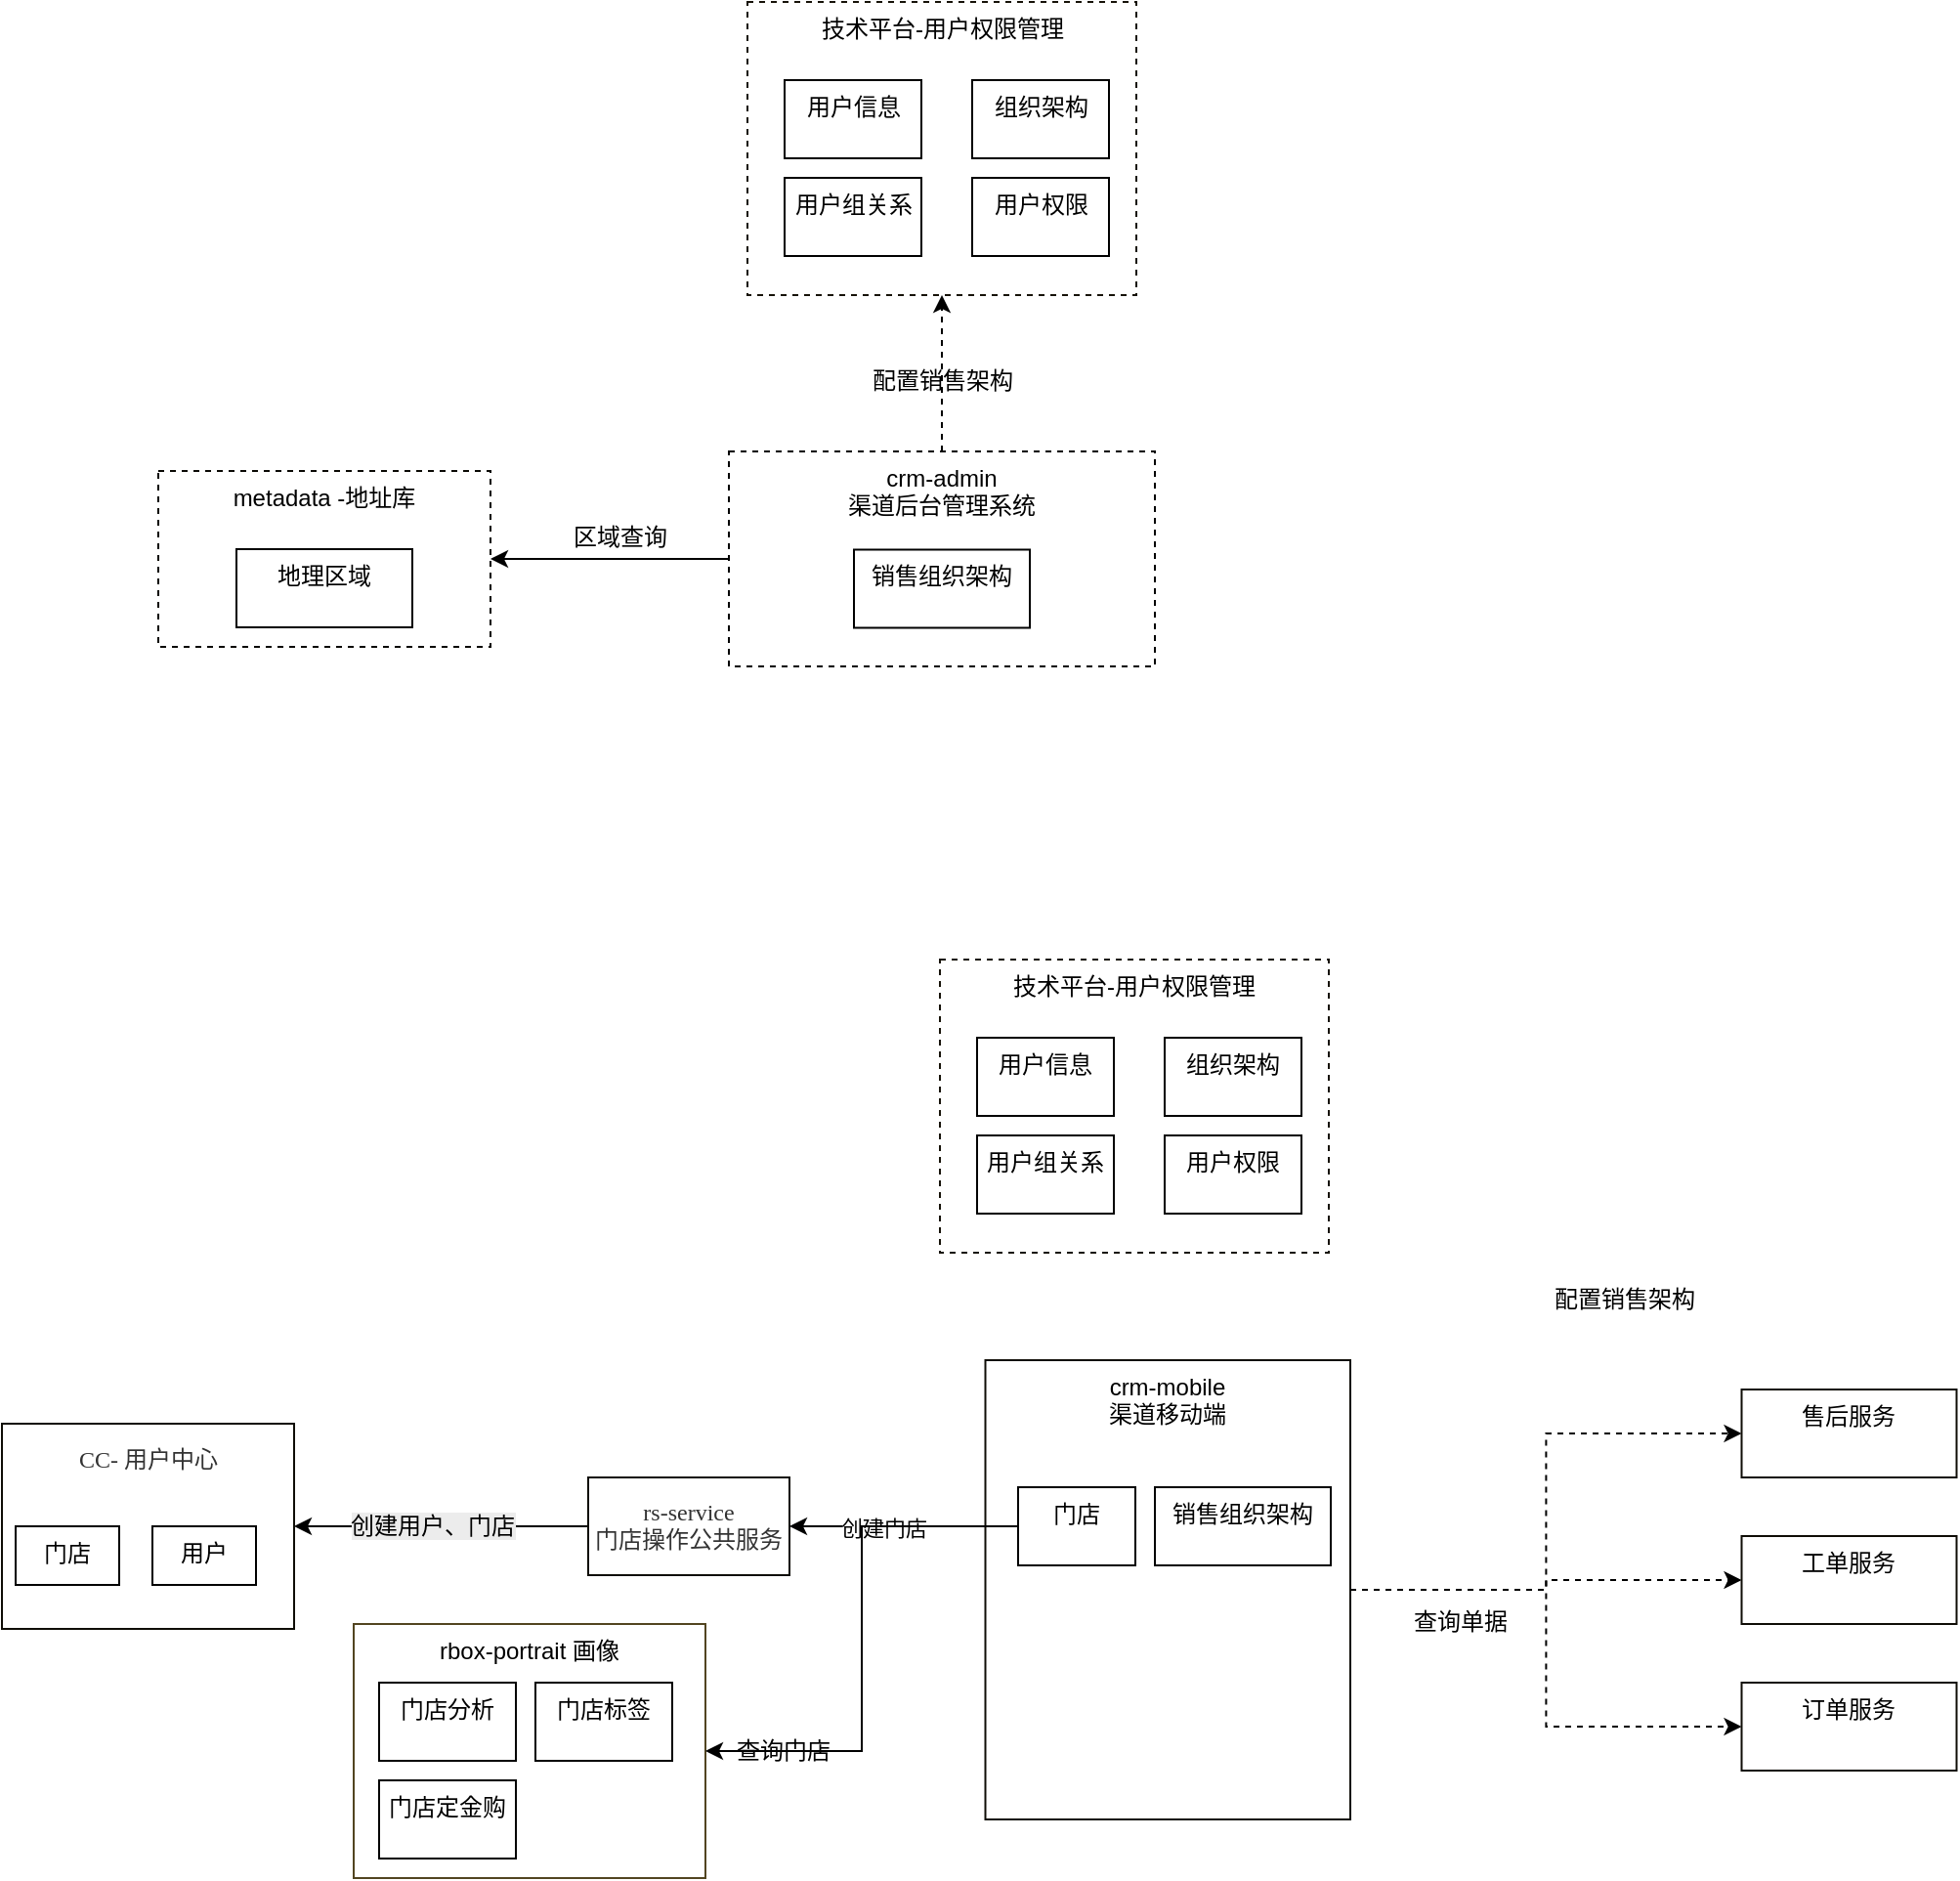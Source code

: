 <mxfile version="28.1.0">
  <diagram name="第 1 页" id="mgR1tlyyxq-HVjeuMNXy">
    <mxGraphModel dx="1038" dy="828" grid="1" gridSize="10" guides="1" tooltips="1" connect="1" arrows="1" fold="1" page="1" pageScale="1" pageWidth="827" pageHeight="1169" math="0" shadow="0">
      <root>
        <mxCell id="0" />
        <mxCell id="1" parent="0" />
        <mxCell id="X2_W-pZDhPTLX9-f0x4O-12" style="edgeStyle=orthogonalEdgeStyle;rounded=0;orthogonalLoop=1;jettySize=auto;html=1;entryX=0.5;entryY=1;entryDx=0;entryDy=0;strokeColor=#000000;align=center;verticalAlign=top;fontFamily=Helvetica;fontSize=12;fontColor=default;labelBackgroundColor=none;endArrow=classic;fillColor=none;dashed=1;pointerEvents=0;gradientColor=none;" parent="1" source="X2_W-pZDhPTLX9-f0x4O-2" target="X2_W-pZDhPTLX9-f0x4O-4" edge="1">
          <mxGeometry relative="1" as="geometry" />
        </mxCell>
        <mxCell id="X2_W-pZDhPTLX9-f0x4O-13" value="配置销售架构" style="edgeLabel;html=1;align=center;verticalAlign=top;resizable=0;points=[];rounded=0;strokeColor=#EBC75E;fontFamily=Helvetica;fontSize=12;fontColor=default;labelBackgroundColor=none;fillColor=none;pointerEvents=0;gradientColor=none;" parent="X2_W-pZDhPTLX9-f0x4O-12" vertex="1" connectable="0">
          <mxGeometry x="-0.092" y="2" relative="1" as="geometry">
            <mxPoint x="2" y="-14" as="offset" />
          </mxGeometry>
        </mxCell>
        <mxCell id="X2_W-pZDhPTLX9-f0x4O-30" style="edgeStyle=orthogonalEdgeStyle;rounded=0;orthogonalLoop=1;jettySize=auto;html=1;entryX=1;entryY=0.5;entryDx=0;entryDy=0;strokeColor=#000000;align=center;verticalAlign=top;fontFamily=Helvetica;fontSize=12;fontColor=default;labelBackgroundColor=none;endArrow=classic;fillColor=none;pointerEvents=0;gradientColor=none;" parent="1" source="X2_W-pZDhPTLX9-f0x4O-2" target="X2_W-pZDhPTLX9-f0x4O-28" edge="1">
          <mxGeometry relative="1" as="geometry" />
        </mxCell>
        <mxCell id="X2_W-pZDhPTLX9-f0x4O-31" value="区域查询" style="edgeLabel;html=1;align=center;verticalAlign=top;resizable=0;points=[];rounded=0;strokeColor=#EBC75E;fontFamily=Helvetica;fontSize=12;fontColor=default;labelBackgroundColor=none;fillColor=none;pointerEvents=0;gradientColor=none;" parent="X2_W-pZDhPTLX9-f0x4O-30" vertex="1" connectable="0">
          <mxGeometry x="-0.135" y="3" relative="1" as="geometry">
            <mxPoint x="-3" y="-28" as="offset" />
          </mxGeometry>
        </mxCell>
        <mxCell id="X2_W-pZDhPTLX9-f0x4O-2" value="crm-admin &lt;br&gt;渠道后台管理系统" style="rounded=0;whiteSpace=wrap;html=1;labelBackgroundColor=none;fillColor=none;strokeColor=default;align=center;verticalAlign=top;fontFamily=Helvetica;fontSize=12;fontColor=default;dashed=1;pointerEvents=0;gradientColor=none;" parent="1" vertex="1">
          <mxGeometry x="442" y="320" width="218" height="110" as="geometry" />
        </mxCell>
        <mxCell id="LwIIjkbttN6UYG1uhB5L-2" value="" style="group;pointerEvents=0;align=center;verticalAlign=top;fontFamily=Helvetica;fontSize=12;fontColor=default;fillColor=none;gradientColor=none;" vertex="1" connectable="0" parent="1">
          <mxGeometry x="451.5" y="90" width="199" height="150" as="geometry" />
        </mxCell>
        <mxCell id="X2_W-pZDhPTLX9-f0x4O-4" value="技术平台-用户权限管理" style="rounded=0;whiteSpace=wrap;html=1;labelBackgroundColor=none;fillColor=none;strokeColor=#171309;verticalAlign=top;dashed=1;pointerEvents=0;align=center;fontFamily=Helvetica;fontSize=12;fontColor=default;gradientColor=none;" parent="LwIIjkbttN6UYG1uhB5L-2" vertex="1">
          <mxGeometry width="199" height="150" as="geometry" />
        </mxCell>
        <mxCell id="X2_W-pZDhPTLX9-f0x4O-19" value="用户信息" style="rounded=0;whiteSpace=wrap;html=1;pointerEvents=0;align=center;verticalAlign=top;fontFamily=Helvetica;fontSize=12;fontColor=default;fillColor=none;gradientColor=none;" parent="LwIIjkbttN6UYG1uhB5L-2" vertex="1">
          <mxGeometry x="19" y="40" width="70" height="40" as="geometry" />
        </mxCell>
        <mxCell id="X2_W-pZDhPTLX9-f0x4O-20" value="组织架构" style="rounded=0;whiteSpace=wrap;html=1;pointerEvents=0;align=center;verticalAlign=top;fontFamily=Helvetica;fontSize=12;fontColor=default;fillColor=none;gradientColor=none;" parent="LwIIjkbttN6UYG1uhB5L-2" vertex="1">
          <mxGeometry x="115" y="40" width="70" height="40" as="geometry" />
        </mxCell>
        <mxCell id="X2_W-pZDhPTLX9-f0x4O-21" value="用户组关系" style="rounded=0;whiteSpace=wrap;html=1;pointerEvents=0;align=center;verticalAlign=top;fontFamily=Helvetica;fontSize=12;fontColor=default;fillColor=none;gradientColor=none;" parent="LwIIjkbttN6UYG1uhB5L-2" vertex="1">
          <mxGeometry x="19" y="90" width="70" height="40" as="geometry" />
        </mxCell>
        <mxCell id="LwIIjkbttN6UYG1uhB5L-1" value="用户权限" style="rounded=0;whiteSpace=wrap;html=1;pointerEvents=0;align=center;verticalAlign=top;fontFamily=Helvetica;fontSize=12;fontColor=default;fillColor=none;gradientColor=none;" vertex="1" parent="LwIIjkbttN6UYG1uhB5L-2">
          <mxGeometry x="115" y="90" width="70" height="40" as="geometry" />
        </mxCell>
        <mxCell id="LwIIjkbttN6UYG1uhB5L-9" value="销售组织架构" style="rounded=0;whiteSpace=wrap;html=1;pointerEvents=0;align=center;verticalAlign=top;fontFamily=Helvetica;fontSize=12;fontColor=default;fillColor=none;gradientColor=none;" vertex="1" parent="1">
          <mxGeometry x="506" y="370.25" width="90" height="40" as="geometry" />
        </mxCell>
        <mxCell id="LwIIjkbttN6UYG1uhB5L-19" value="" style="group;pointerEvents=0;align=center;verticalAlign=top;fontFamily=Helvetica;fontSize=12;fontColor=default;fillColor=none;gradientColor=none;" vertex="1" connectable="0" parent="1">
          <mxGeometry x="150" y="330" width="170" height="90" as="geometry" />
        </mxCell>
        <mxCell id="X2_W-pZDhPTLX9-f0x4O-28" value="metadata -地址库" style="rounded=0;whiteSpace=wrap;html=1;strokeColor=#0A0904;align=center;verticalAlign=top;fontFamily=Helvetica;fontSize=12;fontColor=default;labelBackgroundColor=none;fillColor=none;pointerEvents=0;gradientColor=none;dashed=1;" parent="LwIIjkbttN6UYG1uhB5L-19" vertex="1">
          <mxGeometry width="170" height="90" as="geometry" />
        </mxCell>
        <mxCell id="LwIIjkbttN6UYG1uhB5L-18" value="地理区域" style="rounded=0;whiteSpace=wrap;html=1;pointerEvents=0;align=center;verticalAlign=top;fontFamily=Helvetica;fontSize=12;fontColor=default;fillColor=none;gradientColor=none;" vertex="1" parent="LwIIjkbttN6UYG1uhB5L-19">
          <mxGeometry x="40" y="40" width="90" height="40" as="geometry" />
        </mxCell>
        <mxCell id="LwIIjkbttN6UYG1uhB5L-56" style="edgeStyle=orthogonalEdgeStyle;rounded=0;orthogonalLoop=1;jettySize=auto;html=1;entryX=0;entryY=0.5;entryDx=0;entryDy=0;strokeColor=#000000;align=center;verticalAlign=top;fontFamily=Helvetica;fontSize=12;fontColor=default;labelBackgroundColor=none;endArrow=classic;fillColor=none;pointerEvents=0;gradientColor=none;dashed=1;" edge="1" parent="1" source="LwIIjkbttN6UYG1uhB5L-60" target="LwIIjkbttN6UYG1uhB5L-65">
          <mxGeometry relative="1" as="geometry" />
        </mxCell>
        <mxCell id="LwIIjkbttN6UYG1uhB5L-57" style="edgeStyle=orthogonalEdgeStyle;rounded=0;orthogonalLoop=1;jettySize=auto;html=1;strokeColor=#000000;align=center;verticalAlign=top;fontFamily=Helvetica;fontSize=12;fontColor=default;labelBackgroundColor=none;endArrow=classic;fillColor=none;pointerEvents=0;gradientColor=none;dashed=1;" edge="1" parent="1" source="LwIIjkbttN6UYG1uhB5L-60" target="LwIIjkbttN6UYG1uhB5L-66">
          <mxGeometry relative="1" as="geometry" />
        </mxCell>
        <mxCell id="LwIIjkbttN6UYG1uhB5L-58" style="edgeStyle=orthogonalEdgeStyle;rounded=0;orthogonalLoop=1;jettySize=auto;html=1;entryX=0;entryY=0.5;entryDx=0;entryDy=0;strokeColor=#000000;align=center;verticalAlign=top;fontFamily=Helvetica;fontSize=12;fontColor=default;labelBackgroundColor=none;endArrow=classic;fillColor=none;pointerEvents=0;gradientColor=none;dashed=1;" edge="1" parent="1" source="LwIIjkbttN6UYG1uhB5L-60" target="LwIIjkbttN6UYG1uhB5L-67">
          <mxGeometry relative="1" as="geometry" />
        </mxCell>
        <mxCell id="LwIIjkbttN6UYG1uhB5L-59" value="查询单据" style="edgeLabel;html=1;align=center;verticalAlign=top;resizable=0;points=[];rounded=0;strokeColor=#000000;fontFamily=Helvetica;fontSize=12;fontColor=default;labelBackgroundColor=none;fillColor=none;pointerEvents=0;gradientColor=none;dashed=1;" vertex="1" connectable="0" parent="LwIIjkbttN6UYG1uhB5L-58">
          <mxGeometry x="-0.59" y="-1" relative="1" as="geometry">
            <mxPoint y="1" as="offset" />
          </mxGeometry>
        </mxCell>
        <mxCell id="LwIIjkbttN6UYG1uhB5L-60" value="crm-mobile&lt;br&gt;渠道移动端" style="rounded=0;whiteSpace=wrap;html=1;labelBackgroundColor=none;fillColor=none;strokeColor=#0F0D06;align=center;verticalAlign=top;fontFamily=Helvetica;fontSize=12;fontColor=default;pointerEvents=0;gradientColor=none;" vertex="1" parent="1">
          <mxGeometry x="573.25" y="785" width="186.75" height="235" as="geometry" />
        </mxCell>
        <mxCell id="LwIIjkbttN6UYG1uhB5L-61" style="edgeStyle=orthogonalEdgeStyle;rounded=0;orthogonalLoop=1;jettySize=auto;html=1;" edge="1" parent="1" source="LwIIjkbttN6UYG1uhB5L-63" target="LwIIjkbttN6UYG1uhB5L-64">
          <mxGeometry relative="1" as="geometry" />
        </mxCell>
        <mxCell id="LwIIjkbttN6UYG1uhB5L-62" value="&lt;span style=&quot;font-size: 12px; background-color: rgb(236, 236, 236);&quot;&gt;创建用户、门店&lt;/span&gt;" style="edgeLabel;html=1;align=center;verticalAlign=middle;resizable=0;points=[];" vertex="1" connectable="0" parent="LwIIjkbttN6UYG1uhB5L-61">
          <mxGeometry x="0.106" y="2" relative="1" as="geometry">
            <mxPoint x="3" y="-2" as="offset" />
          </mxGeometry>
        </mxCell>
        <mxCell id="LwIIjkbttN6UYG1uhB5L-63" value="&lt;div style=&quot;&quot; data-hash=&quot;bb3747c14deb23fc009aacc1bc356d5e&quot; data-version=&quot;3.0.0&quot;&gt;&lt;/div&gt;&lt;div style=&quot;&quot; class=&quot;document&quot;&gt;&lt;div class=&quot;section&quot;&gt;&lt;p style=&quot;margin: 3pt 0pt; font-family: 等线;&quot; class=&quot;paragraph text-align-type-left&quot;&gt;&lt;font color=&quot;#333333&quot;&gt;&lt;span&gt;rs-service &lt;br&gt;门店操作公共服务&lt;/span&gt;&lt;/font&gt;&lt;/p&gt;&lt;/div&gt;&lt;/div&gt;" style="rounded=0;whiteSpace=wrap;html=1;labelBackgroundColor=none;fillColor=none;strokeColor=#0F0D06;fontSize=12;align=center;verticalAlign=top;fontFamily=Helvetica;fontColor=default;pointerEvents=0;gradientColor=none;" vertex="1" parent="1">
          <mxGeometry x="370" y="845" width="103" height="50" as="geometry" />
        </mxCell>
        <mxCell id="LwIIjkbttN6UYG1uhB5L-64" value="&lt;div style=&quot;&quot; data-hash=&quot;bb3747c14deb23fc009aacc1bc356d5e&quot; data-version=&quot;3.0.0&quot;&gt;&lt;/div&gt;&lt;div style=&quot;&quot; class=&quot;document&quot;&gt;&lt;div class=&quot;section&quot;&gt;&lt;p style=&quot;margin: 3pt 0pt; font-family: 等线;&quot; class=&quot;paragraph text-align-type-left&quot;&gt;&lt;font color=&quot;#333333&quot;&gt;&lt;span&gt;CC-&amp;nbsp;&lt;/span&gt;&lt;/font&gt;&lt;span style=&quot;color: light-dark(rgb(51, 51, 51), rgb(193, 193, 193)); background-color: transparent;&quot;&gt;用户中心&lt;/span&gt;&lt;/p&gt;&lt;/div&gt;&lt;/div&gt;" style="rounded=0;whiteSpace=wrap;html=1;labelBackgroundColor=none;fillColor=none;strokeColor=#0F0D06;fontSize=12;align=center;verticalAlign=top;fontFamily=Helvetica;fontColor=default;pointerEvents=0;gradientColor=none;" vertex="1" parent="1">
          <mxGeometry x="70" y="817.5" width="149.5" height="105" as="geometry" />
        </mxCell>
        <mxCell id="LwIIjkbttN6UYG1uhB5L-65" value="售后服务" style="rounded=0;whiteSpace=wrap;html=1;labelBackgroundColor=none;fillColor=none;strokeColor=#0F0D06;align=center;verticalAlign=top;fontFamily=Helvetica;fontSize=12;fontColor=default;pointerEvents=0;gradientColor=none;" vertex="1" parent="1">
          <mxGeometry x="960.25" y="800" width="110" height="45" as="geometry" />
        </mxCell>
        <mxCell id="LwIIjkbttN6UYG1uhB5L-66" value="工单服务" style="rounded=0;whiteSpace=wrap;html=1;labelBackgroundColor=none;fillColor=none;strokeColor=#0F0D06;align=center;verticalAlign=top;fontFamily=Helvetica;fontSize=12;fontColor=default;pointerEvents=0;gradientColor=none;" vertex="1" parent="1">
          <mxGeometry x="960.25" y="875" width="110" height="45" as="geometry" />
        </mxCell>
        <mxCell id="LwIIjkbttN6UYG1uhB5L-67" value="订单服务" style="rounded=0;whiteSpace=wrap;html=1;labelBackgroundColor=none;fillColor=none;strokeColor=#0F0D06;align=center;verticalAlign=top;fontFamily=Helvetica;fontSize=12;fontColor=default;pointerEvents=0;gradientColor=none;" vertex="1" parent="1">
          <mxGeometry x="960.25" y="950" width="110" height="45" as="geometry" />
        </mxCell>
        <mxCell id="LwIIjkbttN6UYG1uhB5L-68" value="" style="group;pointerEvents=0;align=center;verticalAlign=top;fontFamily=Helvetica;fontSize=12;fontColor=default;fillColor=none;gradientColor=none;strokeColor=#0F0D06;" vertex="1" connectable="0" parent="1">
          <mxGeometry x="250.0" y="920" width="180" height="130" as="geometry" />
        </mxCell>
        <mxCell id="LwIIjkbttN6UYG1uhB5L-69" value="rbox-portrait 画像" style="rounded=0;whiteSpace=wrap;html=1;labelBackgroundColor=none;fillColor=none;strokeColor=#524521;align=center;verticalAlign=top;fontFamily=Helvetica;fontSize=12;fontColor=default;pointerEvents=0;gradientColor=none;" vertex="1" parent="LwIIjkbttN6UYG1uhB5L-68">
          <mxGeometry width="180" height="130" as="geometry" />
        </mxCell>
        <mxCell id="LwIIjkbttN6UYG1uhB5L-70" value="门店分析" style="rounded=0;whiteSpace=wrap;html=1;pointerEvents=0;align=center;verticalAlign=top;fontFamily=Helvetica;fontSize=12;fontColor=default;fillColor=none;gradientColor=none;" vertex="1" parent="LwIIjkbttN6UYG1uhB5L-68">
          <mxGeometry x="13" y="30" width="70" height="40" as="geometry" />
        </mxCell>
        <mxCell id="LwIIjkbttN6UYG1uhB5L-71" value="门店标签" style="rounded=0;whiteSpace=wrap;html=1;pointerEvents=0;align=center;verticalAlign=top;fontFamily=Helvetica;fontSize=12;fontColor=default;fillColor=none;gradientColor=none;" vertex="1" parent="LwIIjkbttN6UYG1uhB5L-68">
          <mxGeometry x="93" y="30" width="70" height="40" as="geometry" />
        </mxCell>
        <mxCell id="LwIIjkbttN6UYG1uhB5L-72" value="门店定金购" style="rounded=0;whiteSpace=wrap;html=1;pointerEvents=0;align=center;verticalAlign=top;fontFamily=Helvetica;fontSize=12;fontColor=default;fillColor=none;gradientColor=none;" vertex="1" parent="LwIIjkbttN6UYG1uhB5L-68">
          <mxGeometry x="13.0" y="80" width="70" height="40" as="geometry" />
        </mxCell>
        <mxCell id="LwIIjkbttN6UYG1uhB5L-73" value="" style="edgeStyle=orthogonalEdgeStyle;rounded=0;orthogonalLoop=1;jettySize=auto;html=1;" edge="1" parent="1" source="LwIIjkbttN6UYG1uhB5L-76" target="LwIIjkbttN6UYG1uhB5L-63">
          <mxGeometry relative="1" as="geometry" />
        </mxCell>
        <mxCell id="LwIIjkbttN6UYG1uhB5L-74" value="创建门店" style="edgeLabel;html=1;align=center;verticalAlign=middle;resizable=0;points=[];" vertex="1" connectable="0" parent="LwIIjkbttN6UYG1uhB5L-73">
          <mxGeometry x="0.179" y="1" relative="1" as="geometry">
            <mxPoint as="offset" />
          </mxGeometry>
        </mxCell>
        <mxCell id="LwIIjkbttN6UYG1uhB5L-75" style="edgeStyle=orthogonalEdgeStyle;rounded=0;orthogonalLoop=1;jettySize=auto;html=1;exitX=0;exitY=0.5;exitDx=0;exitDy=0;entryX=1;entryY=0.5;entryDx=0;entryDy=0;" edge="1" parent="1" source="LwIIjkbttN6UYG1uhB5L-76" target="LwIIjkbttN6UYG1uhB5L-69">
          <mxGeometry relative="1" as="geometry" />
        </mxCell>
        <mxCell id="LwIIjkbttN6UYG1uhB5L-76" value="门店" style="rounded=0;whiteSpace=wrap;html=1;pointerEvents=0;align=center;verticalAlign=top;fontFamily=Helvetica;fontSize=12;fontColor=default;fillColor=none;gradientColor=none;" vertex="1" parent="1">
          <mxGeometry x="590" y="850" width="60" height="40" as="geometry" />
        </mxCell>
        <mxCell id="LwIIjkbttN6UYG1uhB5L-77" value="销售组织架构" style="rounded=0;whiteSpace=wrap;html=1;pointerEvents=0;align=center;verticalAlign=top;fontFamily=Helvetica;fontSize=12;fontColor=default;fillColor=none;gradientColor=none;" vertex="1" parent="1">
          <mxGeometry x="660" y="850" width="90" height="40" as="geometry" />
        </mxCell>
        <mxCell id="LwIIjkbttN6UYG1uhB5L-78" value="查询门店" style="text;html=1;align=center;verticalAlign=middle;whiteSpace=wrap;rounded=0;" vertex="1" parent="1">
          <mxGeometry x="440" y="970" width="60" height="30" as="geometry" />
        </mxCell>
        <mxCell id="LwIIjkbttN6UYG1uhB5L-79" value="门店" style="rounded=0;whiteSpace=wrap;html=1;pointerEvents=0;align=center;verticalAlign=top;fontFamily=Helvetica;fontSize=12;fontColor=default;fillColor=none;gradientColor=none;" vertex="1" parent="1">
          <mxGeometry x="77" y="870" width="53" height="30" as="geometry" />
        </mxCell>
        <mxCell id="LwIIjkbttN6UYG1uhB5L-80" value="用户" style="rounded=0;whiteSpace=wrap;html=1;pointerEvents=0;align=center;verticalAlign=top;fontFamily=Helvetica;fontSize=12;fontColor=default;fillColor=none;gradientColor=none;" vertex="1" parent="1">
          <mxGeometry x="147" y="870" width="53" height="30" as="geometry" />
        </mxCell>
        <mxCell id="LwIIjkbttN6UYG1uhB5L-81" value="配置销售架构" style="edgeLabel;html=1;align=center;verticalAlign=top;resizable=0;points=[];rounded=0;strokeColor=#EBC75E;fontFamily=Helvetica;fontSize=12;fontColor=default;labelBackgroundColor=none;fillColor=none;pointerEvents=0;gradientColor=none;" vertex="1" connectable="0" parent="1">
          <mxGeometry x="900" y="740" as="geometry" />
        </mxCell>
        <mxCell id="LwIIjkbttN6UYG1uhB5L-82" value="" style="group;pointerEvents=0;align=center;verticalAlign=top;fontFamily=Helvetica;fontSize=12;fontColor=default;fillColor=none;gradientColor=none;" vertex="1" connectable="0" parent="1">
          <mxGeometry x="550" y="580" width="199" height="150" as="geometry" />
        </mxCell>
        <mxCell id="LwIIjkbttN6UYG1uhB5L-83" value="技术平台-用户权限管理" style="rounded=0;whiteSpace=wrap;html=1;labelBackgroundColor=none;fillColor=none;strokeColor=#171309;verticalAlign=top;dashed=1;pointerEvents=0;align=center;fontFamily=Helvetica;fontSize=12;fontColor=default;gradientColor=none;" vertex="1" parent="LwIIjkbttN6UYG1uhB5L-82">
          <mxGeometry width="199" height="150" as="geometry" />
        </mxCell>
        <mxCell id="LwIIjkbttN6UYG1uhB5L-84" value="用户信息" style="rounded=0;whiteSpace=wrap;html=1;pointerEvents=0;align=center;verticalAlign=top;fontFamily=Helvetica;fontSize=12;fontColor=default;fillColor=none;gradientColor=none;" vertex="1" parent="LwIIjkbttN6UYG1uhB5L-82">
          <mxGeometry x="19" y="40" width="70" height="40" as="geometry" />
        </mxCell>
        <mxCell id="LwIIjkbttN6UYG1uhB5L-85" value="组织架构" style="rounded=0;whiteSpace=wrap;html=1;pointerEvents=0;align=center;verticalAlign=top;fontFamily=Helvetica;fontSize=12;fontColor=default;fillColor=none;gradientColor=none;" vertex="1" parent="LwIIjkbttN6UYG1uhB5L-82">
          <mxGeometry x="115" y="40" width="70" height="40" as="geometry" />
        </mxCell>
        <mxCell id="LwIIjkbttN6UYG1uhB5L-86" value="用户组关系" style="rounded=0;whiteSpace=wrap;html=1;pointerEvents=0;align=center;verticalAlign=top;fontFamily=Helvetica;fontSize=12;fontColor=default;fillColor=none;gradientColor=none;" vertex="1" parent="LwIIjkbttN6UYG1uhB5L-82">
          <mxGeometry x="19" y="90" width="70" height="40" as="geometry" />
        </mxCell>
        <mxCell id="LwIIjkbttN6UYG1uhB5L-87" value="用户权限" style="rounded=0;whiteSpace=wrap;html=1;pointerEvents=0;align=center;verticalAlign=top;fontFamily=Helvetica;fontSize=12;fontColor=default;fillColor=none;gradientColor=none;" vertex="1" parent="LwIIjkbttN6UYG1uhB5L-82">
          <mxGeometry x="115" y="90" width="70" height="40" as="geometry" />
        </mxCell>
      </root>
    </mxGraphModel>
  </diagram>
</mxfile>
